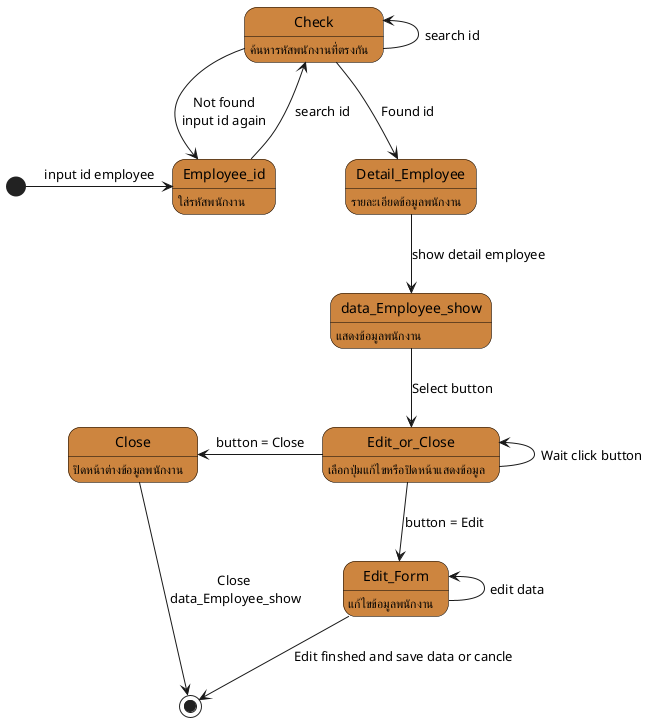 @startuml employee_search
skinparam state {
    StartColor Red
    BackgroundColor Peru
    BorderColor Black
    FontName Impact
    EndColor Red
}
[*] -right-> Employee_id:input id employee
Employee_id:ใส่รหัสพนักงาน
Employee_id-->Check:search id
Check:ค้นหารหัสพนักงานที่ตรงกัน
Check-->Detail_Employee:Found id 
Detail_Employee:รายละเอียดข้อมูลพนักงาน
Check-->Employee_id:Not found\ninput id again
Check-up->Check:search id
Detail_Employee-->data_Employee_show:show detail employee
data_Employee_show:แสดงข้อมูลพนักงาน
data_Employee_show-->Edit_or_Close:Select button
Edit_or_Close:เลือกปุ่มแก้ไขหรือปิดหน้าแสดงข้อมูล
Edit_or_Close-up->Edit_or_Close:Wait click button
Edit_or_Close-->Edit_Form:button = Edit
Edit_Form:แก้ไขข้อมูลพนักงาน
Edit_Form-up->Edit_Form:edit data
Edit_Form-->[*]:Edit finshed and save data or cancle
Edit_or_Close-left->Close :button = Close
Close:ปิดหน้าต่างข้อมูลพนักงาน
Close-->[*]:Close \ndata_Employee_show 
@enduml